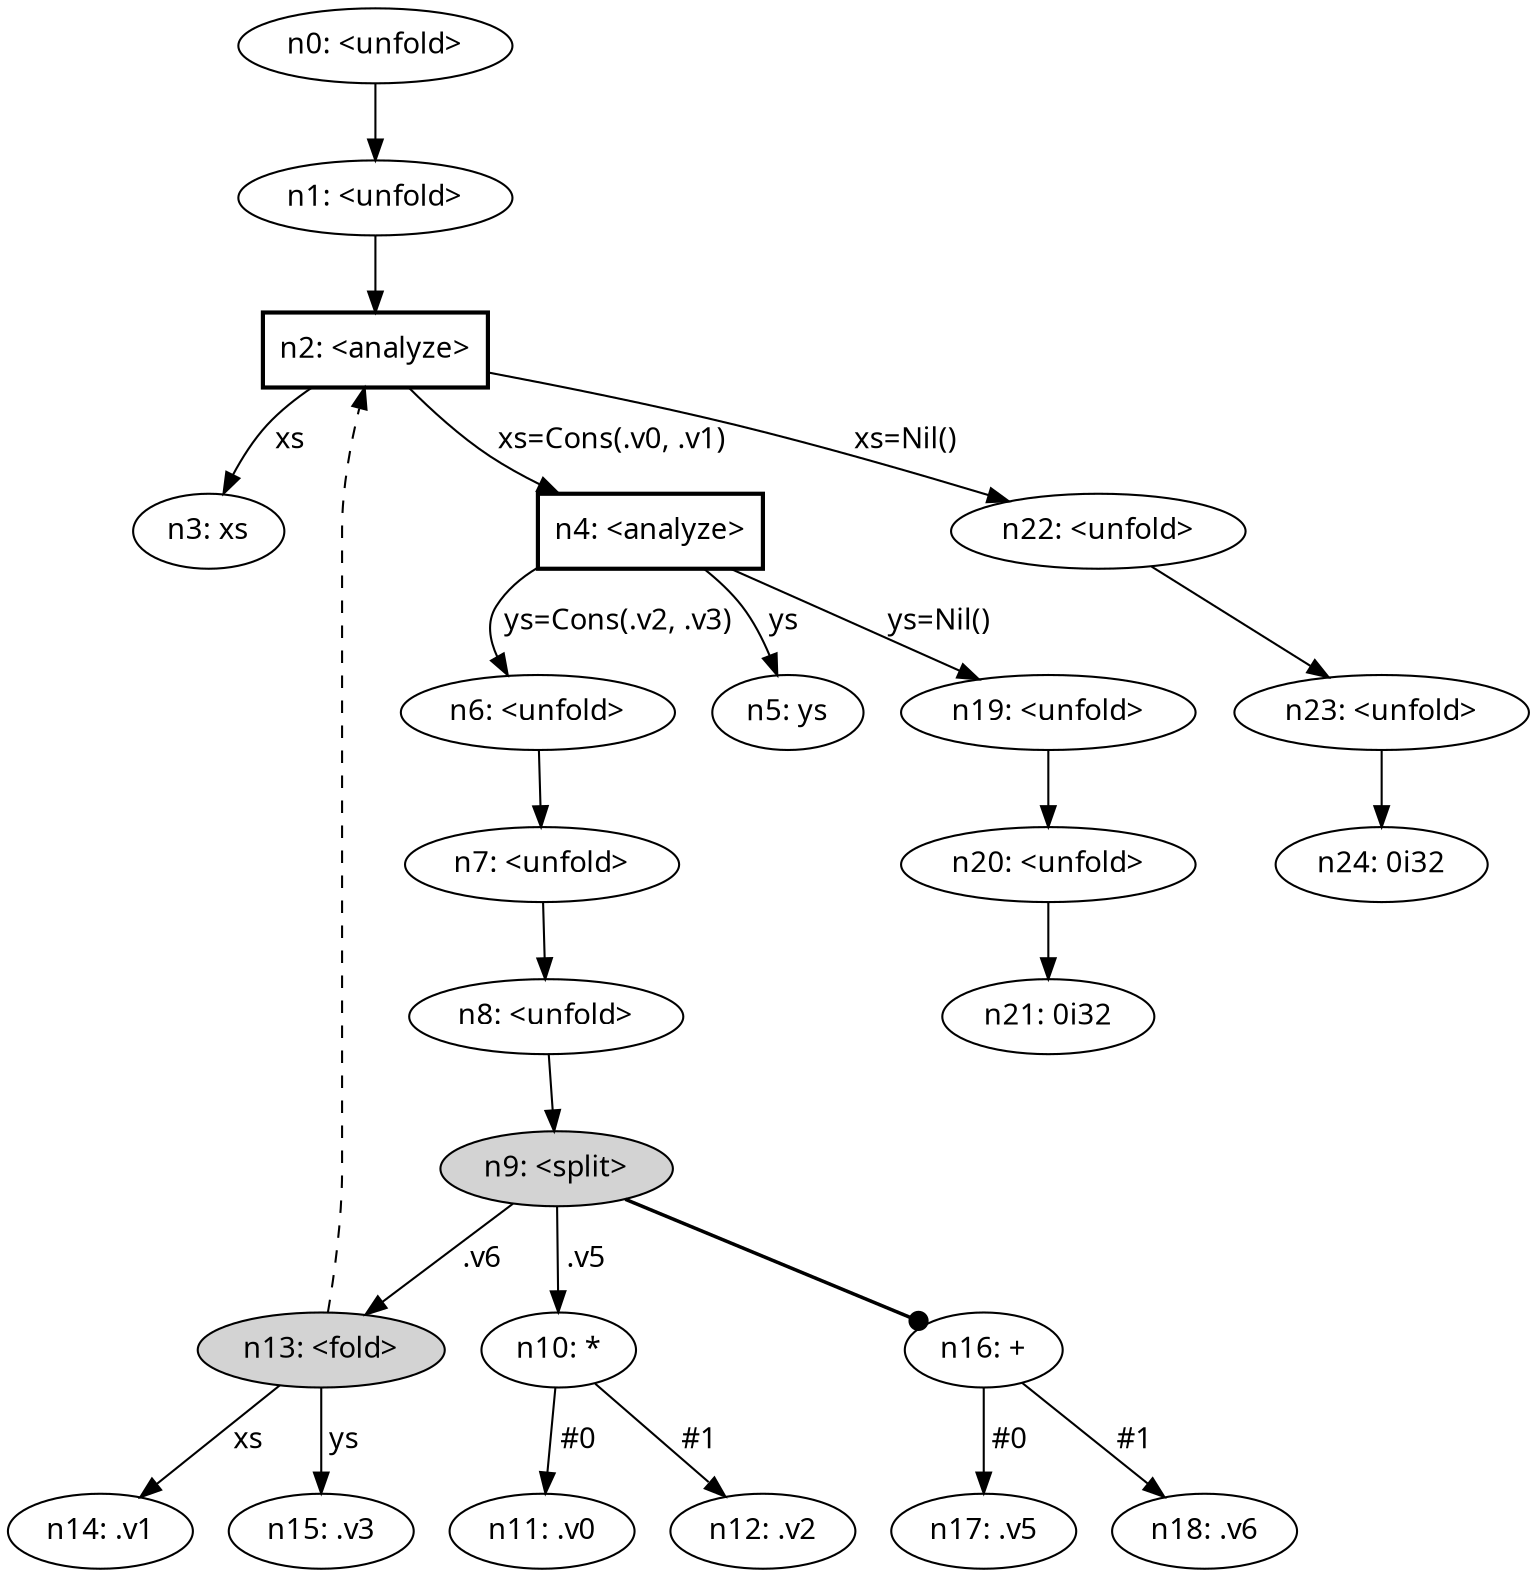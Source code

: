 digraph {
    node [fontname="bold helvetica"];
    edge [fontname="bold helvetica"];
    n0 [label="n0: <unfold>"];
    n1 [label="n1: <unfold>"];
    n0 -> n1;
    n2 [label="n2: <analyze>"] [shape=box style=bold];
    n1 -> n2;
    n3 [label="n3: xs"];
    n2 -> n3 [label=" xs "];
    n4 [label="n4: <analyze>"] [shape=box style=bold];
    n2 -> n4 [label=" xs=Cons(.v0, .v1) "];
    n5 [label="n5: ys"];
    n4 -> n5 [label=" ys "];
    n6 [label="n6: <unfold>"];
    n4 -> n6 [label=" ys=Cons(.v2, .v3) "];
    n7 [label="n7: <unfold>"];
    n6 -> n7;
    n8 [label="n8: <unfold>"];
    n7 -> n8;
    n9 [label="n9: <split>"] [style=filled];
    n8 -> n9;
    n10 [label="n10: *"];
    n9 -> n10 [label=" .v5 "];
    n11 [label="n11: .v0"];
    n10 -> n11 [label=" #0 "];
    n12 [label="n12: .v2"];
    n10 -> n12 [label=" #1 "];
    n13 [label="n13: <fold>"] [style=filled];
    n9 -> n13 [label=" .v6 "];
    n13 -> n2 [style=dashed];
    n14 [label="n14: .v1"];
    n13 -> n14 [label=" xs "];
    n15 [label="n15: .v3"];
    n13 -> n15 [label=" ys "];
    n16 [label="n16: +"];
    n9 -> n16 [penwidth=1.7 arrowhead=dot];
    n17 [label="n17: .v5"];
    n16 -> n17 [label=" #0 "];
    n18 [label="n18: .v6"];
    n16 -> n18 [label=" #1 "];
    n19 [label="n19: <unfold>"];
    n4 -> n19 [label=" ys=Nil() "];
    n20 [label="n20: <unfold>"];
    n19 -> n20;
    n21 [label="n21: 0i32"];
    n20 -> n21;
    n22 [label="n22: <unfold>"];
    n2 -> n22 [label=" xs=Nil() "];
    n23 [label="n23: <unfold>"];
    n22 -> n23;
    n24 [label="n24: 0i32"];
    n23 -> n24;
}
